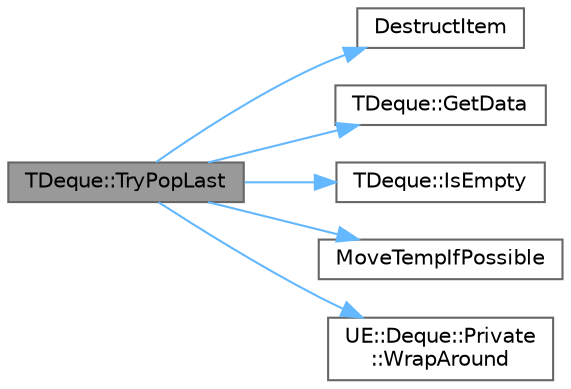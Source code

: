 digraph "TDeque::TryPopLast"
{
 // INTERACTIVE_SVG=YES
 // LATEX_PDF_SIZE
  bgcolor="transparent";
  edge [fontname=Helvetica,fontsize=10,labelfontname=Helvetica,labelfontsize=10];
  node [fontname=Helvetica,fontsize=10,shape=box,height=0.2,width=0.4];
  rankdir="LR";
  Node1 [id="Node000001",label="TDeque::TryPopLast",height=0.2,width=0.4,color="gray40", fillcolor="grey60", style="filled", fontcolor="black",tooltip=" "];
  Node1 -> Node2 [id="edge1_Node000001_Node000002",color="steelblue1",style="solid",tooltip=" "];
  Node2 [id="Node000002",label="DestructItem",height=0.2,width=0.4,color="grey40", fillcolor="white", style="filled",URL="$db/dea/MemoryOps_8h.html#a477c2edd170f23dc245b5c5ac7822e66",tooltip="Destructs a single item in memory."];
  Node1 -> Node3 [id="edge2_Node000001_Node000003",color="steelblue1",style="solid",tooltip=" "];
  Node3 [id="Node000003",label="TDeque::GetData",height=0.2,width=0.4,color="grey40", fillcolor="white", style="filled",URL="$dd/df8/classTDeque.html#ae8c1ea114357c2480e35439759dc1ebb",tooltip=" "];
  Node1 -> Node4 [id="edge3_Node000001_Node000004",color="steelblue1",style="solid",tooltip=" "];
  Node4 [id="Node000004",label="TDeque::IsEmpty",height=0.2,width=0.4,color="grey40", fillcolor="white", style="filled",URL="$dd/df8/classTDeque.html#a2522cfd1fb7258b7648a4152e861a818",tooltip=" "];
  Node1 -> Node5 [id="edge4_Node000001_Node000005",color="steelblue1",style="solid",tooltip=" "];
  Node5 [id="Node000005",label="MoveTempIfPossible",height=0.2,width=0.4,color="grey40", fillcolor="white", style="filled",URL="$d4/d24/UnrealTemplate_8h.html#aa0a9897f3eb4c8a5771f3702d2ed9819",tooltip="MoveTempIfPossible will cast a reference to an rvalue reference."];
  Node1 -> Node6 [id="edge5_Node000001_Node000006",color="steelblue1",style="solid",tooltip=" "];
  Node6 [id="Node000006",label="UE::Deque::Private\l::WrapAround",height=0.2,width=0.4,color="grey40", fillcolor="white", style="filled",URL="$d6/d41/namespaceUE_1_1Deque_1_1Private.html#afddeb11d12e92c6c93faf342492fcc3f",tooltip="This implementation assumes that the Index value is never going to exceed twice the Range value."];
}
